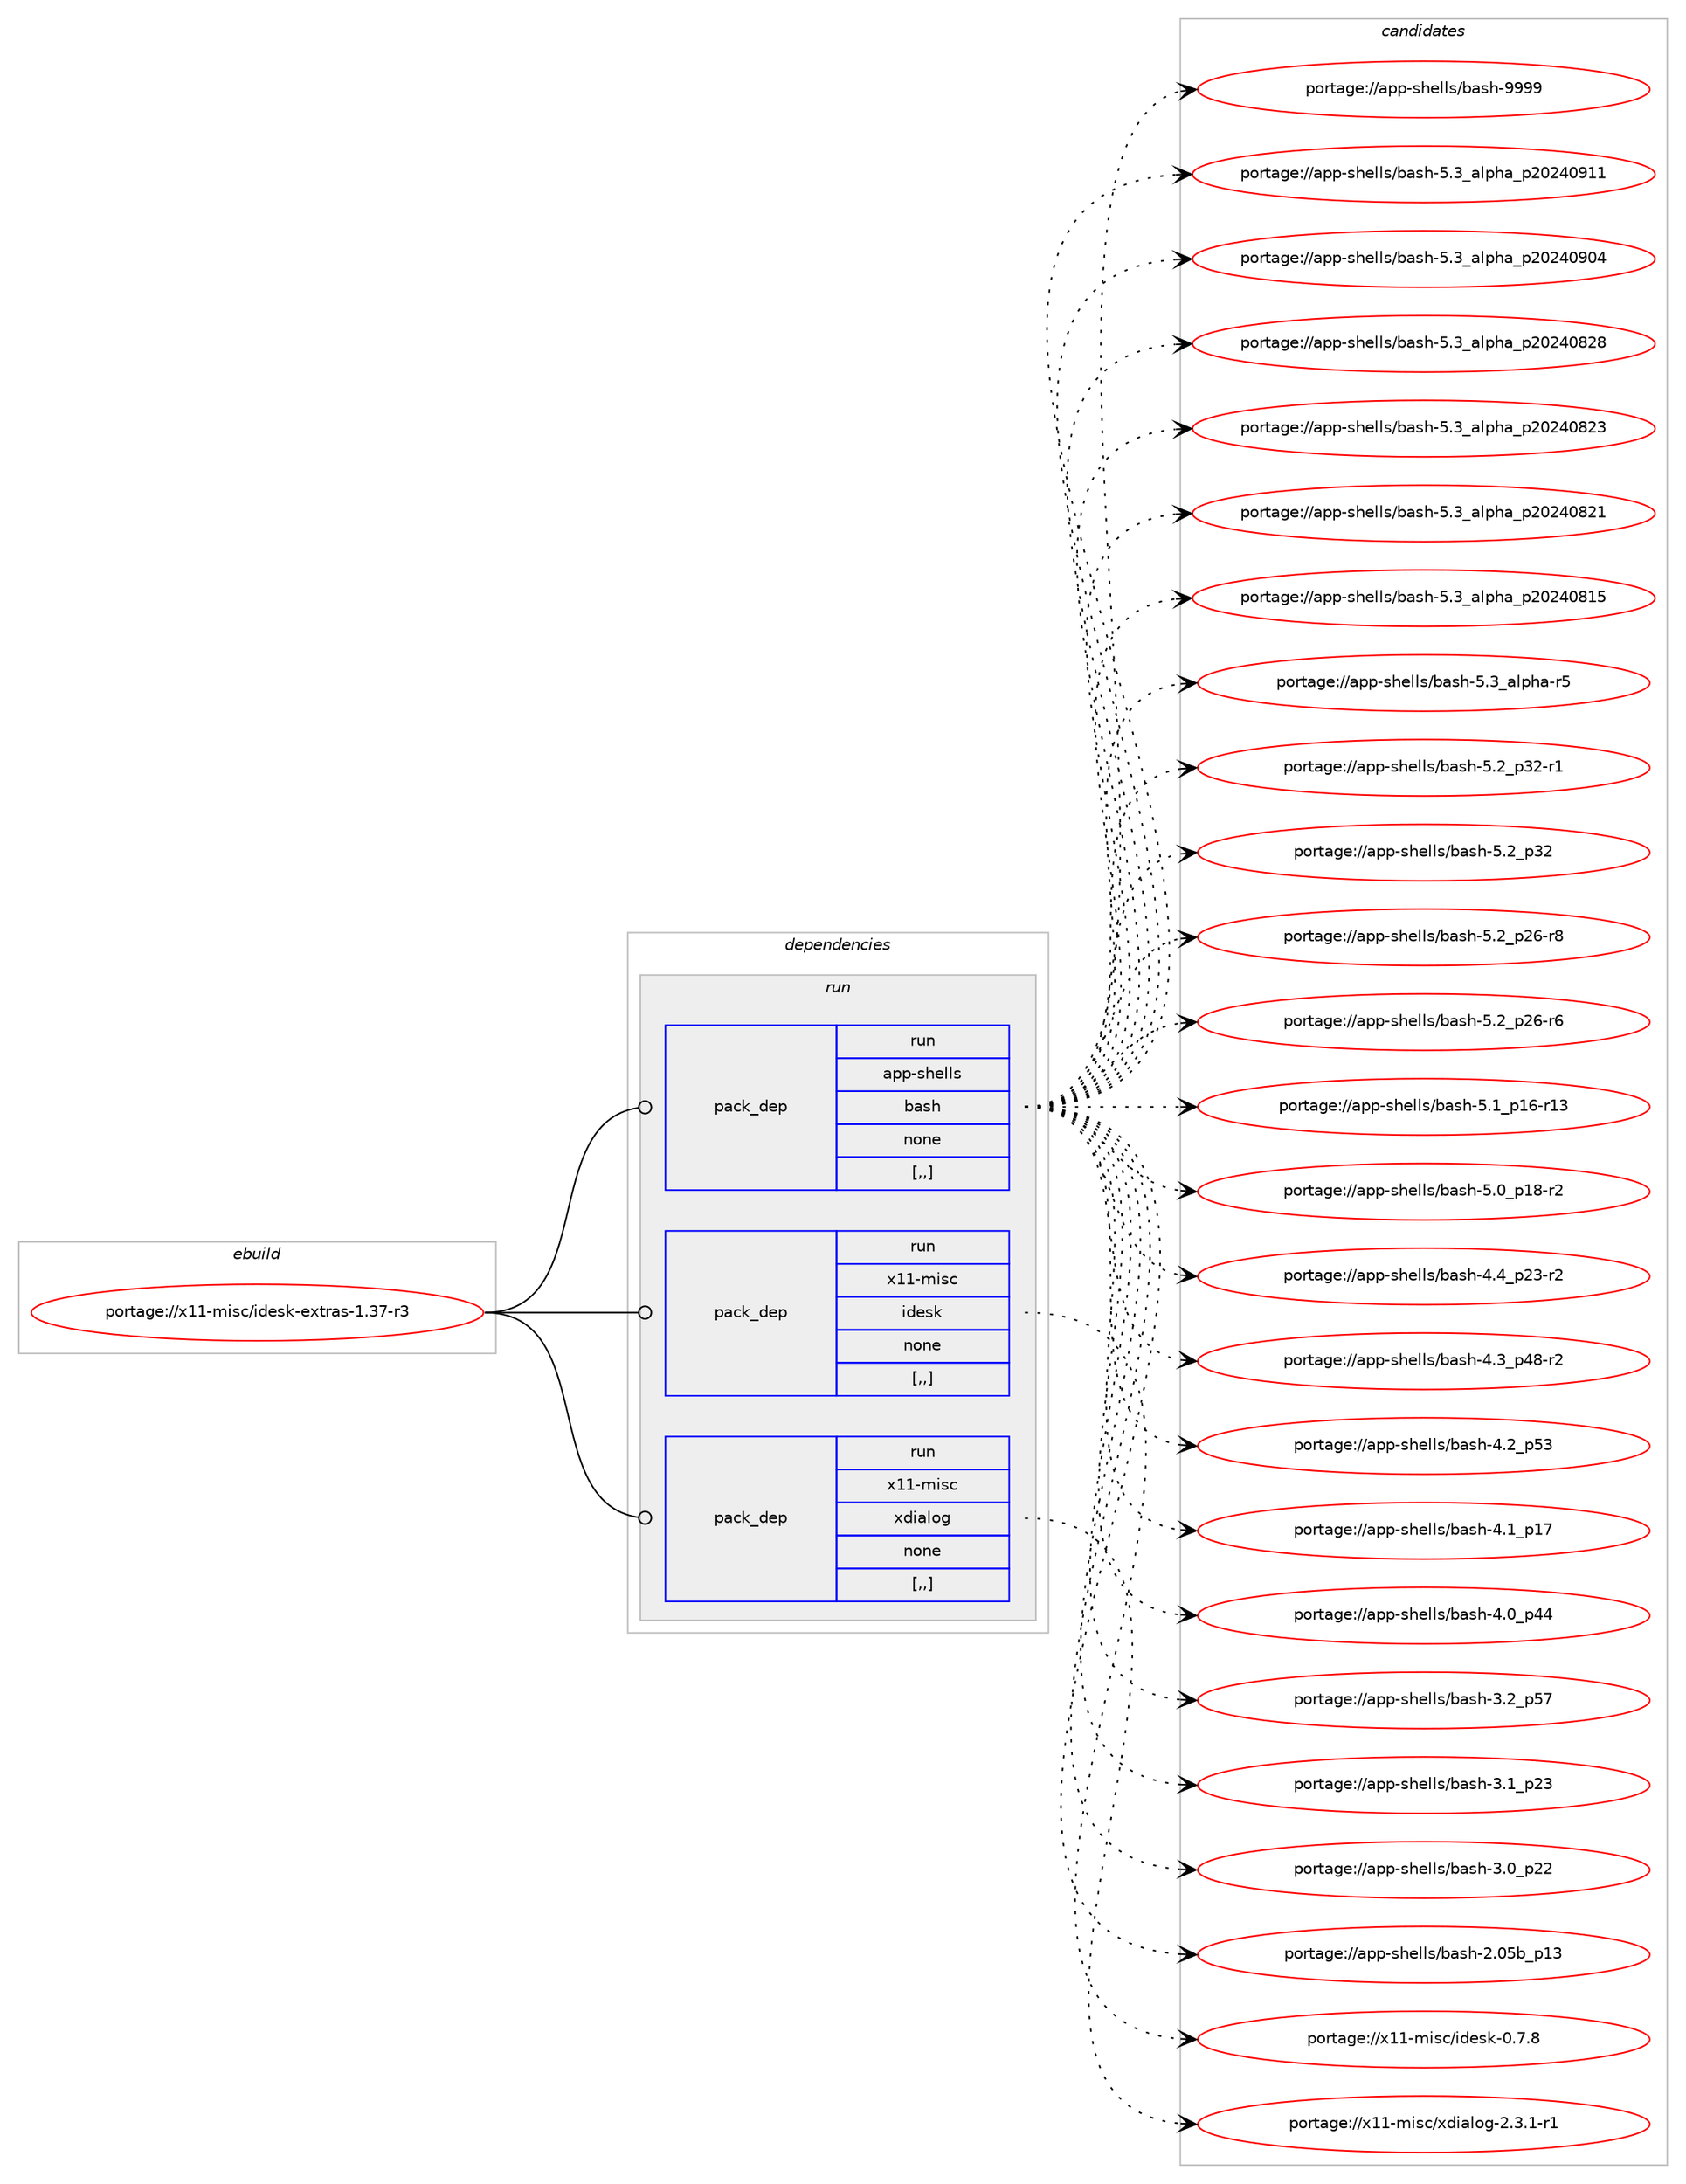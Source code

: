 digraph prolog {

# *************
# Graph options
# *************

newrank=true;
concentrate=true;
compound=true;
graph [rankdir=LR,fontname=Helvetica,fontsize=10,ranksep=1.5];#, ranksep=2.5, nodesep=0.2];
edge  [arrowhead=vee];
node  [fontname=Helvetica,fontsize=10];

# **********
# The ebuild
# **********

subgraph cluster_leftcol {
color=gray;
label=<<i>ebuild</i>>;
id [label="portage://x11-misc/idesk-extras-1.37-r3", color=red, width=4, href="../x11-misc/idesk-extras-1.37-r3.svg"];
}

# ****************
# The dependencies
# ****************

subgraph cluster_midcol {
color=gray;
label=<<i>dependencies</i>>;
subgraph cluster_compile {
fillcolor="#eeeeee";
style=filled;
label=<<i>compile</i>>;
}
subgraph cluster_compileandrun {
fillcolor="#eeeeee";
style=filled;
label=<<i>compile and run</i>>;
}
subgraph cluster_run {
fillcolor="#eeeeee";
style=filled;
label=<<i>run</i>>;
subgraph pack708974 {
dependency973026 [label=<<TABLE BORDER="0" CELLBORDER="1" CELLSPACING="0" CELLPADDING="4" WIDTH="220"><TR><TD ROWSPAN="6" CELLPADDING="30">pack_dep</TD></TR><TR><TD WIDTH="110">run</TD></TR><TR><TD>app-shells</TD></TR><TR><TD>bash</TD></TR><TR><TD>none</TD></TR><TR><TD>[,,]</TD></TR></TABLE>>, shape=none, color=blue];
}
id:e -> dependency973026:w [weight=20,style="solid",arrowhead="odot"];
subgraph pack708975 {
dependency973027 [label=<<TABLE BORDER="0" CELLBORDER="1" CELLSPACING="0" CELLPADDING="4" WIDTH="220"><TR><TD ROWSPAN="6" CELLPADDING="30">pack_dep</TD></TR><TR><TD WIDTH="110">run</TD></TR><TR><TD>x11-misc</TD></TR><TR><TD>idesk</TD></TR><TR><TD>none</TD></TR><TR><TD>[,,]</TD></TR></TABLE>>, shape=none, color=blue];
}
id:e -> dependency973027:w [weight=20,style="solid",arrowhead="odot"];
subgraph pack708976 {
dependency973028 [label=<<TABLE BORDER="0" CELLBORDER="1" CELLSPACING="0" CELLPADDING="4" WIDTH="220"><TR><TD ROWSPAN="6" CELLPADDING="30">pack_dep</TD></TR><TR><TD WIDTH="110">run</TD></TR><TR><TD>x11-misc</TD></TR><TR><TD>xdialog</TD></TR><TR><TD>none</TD></TR><TR><TD>[,,]</TD></TR></TABLE>>, shape=none, color=blue];
}
id:e -> dependency973028:w [weight=20,style="solid",arrowhead="odot"];
}
}

# **************
# The candidates
# **************

subgraph cluster_choices {
rank=same;
color=gray;
label=<<i>candidates</i>>;

subgraph choice708974 {
color=black;
nodesep=1;
choice97112112451151041011081081154798971151044557575757 [label="portage://app-shells/bash-9999", color=red, width=4,href="../app-shells/bash-9999.svg"];
choice971121124511510410110810811547989711510445534651959710811210497951125048505248574949 [label="portage://app-shells/bash-5.3_alpha_p20240911", color=red, width=4,href="../app-shells/bash-5.3_alpha_p20240911.svg"];
choice971121124511510410110810811547989711510445534651959710811210497951125048505248574852 [label="portage://app-shells/bash-5.3_alpha_p20240904", color=red, width=4,href="../app-shells/bash-5.3_alpha_p20240904.svg"];
choice971121124511510410110810811547989711510445534651959710811210497951125048505248565056 [label="portage://app-shells/bash-5.3_alpha_p20240828", color=red, width=4,href="../app-shells/bash-5.3_alpha_p20240828.svg"];
choice971121124511510410110810811547989711510445534651959710811210497951125048505248565051 [label="portage://app-shells/bash-5.3_alpha_p20240823", color=red, width=4,href="../app-shells/bash-5.3_alpha_p20240823.svg"];
choice971121124511510410110810811547989711510445534651959710811210497951125048505248565049 [label="portage://app-shells/bash-5.3_alpha_p20240821", color=red, width=4,href="../app-shells/bash-5.3_alpha_p20240821.svg"];
choice971121124511510410110810811547989711510445534651959710811210497951125048505248564953 [label="portage://app-shells/bash-5.3_alpha_p20240815", color=red, width=4,href="../app-shells/bash-5.3_alpha_p20240815.svg"];
choice9711211245115104101108108115479897115104455346519597108112104974511453 [label="portage://app-shells/bash-5.3_alpha-r5", color=red, width=4,href="../app-shells/bash-5.3_alpha-r5.svg"];
choice9711211245115104101108108115479897115104455346509511251504511449 [label="portage://app-shells/bash-5.2_p32-r1", color=red, width=4,href="../app-shells/bash-5.2_p32-r1.svg"];
choice971121124511510410110810811547989711510445534650951125150 [label="portage://app-shells/bash-5.2_p32", color=red, width=4,href="../app-shells/bash-5.2_p32.svg"];
choice9711211245115104101108108115479897115104455346509511250544511456 [label="portage://app-shells/bash-5.2_p26-r8", color=red, width=4,href="../app-shells/bash-5.2_p26-r8.svg"];
choice9711211245115104101108108115479897115104455346509511250544511454 [label="portage://app-shells/bash-5.2_p26-r6", color=red, width=4,href="../app-shells/bash-5.2_p26-r6.svg"];
choice971121124511510410110810811547989711510445534649951124954451144951 [label="portage://app-shells/bash-5.1_p16-r13", color=red, width=4,href="../app-shells/bash-5.1_p16-r13.svg"];
choice9711211245115104101108108115479897115104455346489511249564511450 [label="portage://app-shells/bash-5.0_p18-r2", color=red, width=4,href="../app-shells/bash-5.0_p18-r2.svg"];
choice9711211245115104101108108115479897115104455246529511250514511450 [label="portage://app-shells/bash-4.4_p23-r2", color=red, width=4,href="../app-shells/bash-4.4_p23-r2.svg"];
choice9711211245115104101108108115479897115104455246519511252564511450 [label="portage://app-shells/bash-4.3_p48-r2", color=red, width=4,href="../app-shells/bash-4.3_p48-r2.svg"];
choice971121124511510410110810811547989711510445524650951125351 [label="portage://app-shells/bash-4.2_p53", color=red, width=4,href="../app-shells/bash-4.2_p53.svg"];
choice971121124511510410110810811547989711510445524649951124955 [label="portage://app-shells/bash-4.1_p17", color=red, width=4,href="../app-shells/bash-4.1_p17.svg"];
choice971121124511510410110810811547989711510445524648951125252 [label="portage://app-shells/bash-4.0_p44", color=red, width=4,href="../app-shells/bash-4.0_p44.svg"];
choice971121124511510410110810811547989711510445514650951125355 [label="portage://app-shells/bash-3.2_p57", color=red, width=4,href="../app-shells/bash-3.2_p57.svg"];
choice971121124511510410110810811547989711510445514649951125051 [label="portage://app-shells/bash-3.1_p23", color=red, width=4,href="../app-shells/bash-3.1_p23.svg"];
choice971121124511510410110810811547989711510445514648951125050 [label="portage://app-shells/bash-3.0_p22", color=red, width=4,href="../app-shells/bash-3.0_p22.svg"];
choice9711211245115104101108108115479897115104455046485398951124951 [label="portage://app-shells/bash-2.05b_p13", color=red, width=4,href="../app-shells/bash-2.05b_p13.svg"];
dependency973026:e -> choice97112112451151041011081081154798971151044557575757:w [style=dotted,weight="100"];
dependency973026:e -> choice971121124511510410110810811547989711510445534651959710811210497951125048505248574949:w [style=dotted,weight="100"];
dependency973026:e -> choice971121124511510410110810811547989711510445534651959710811210497951125048505248574852:w [style=dotted,weight="100"];
dependency973026:e -> choice971121124511510410110810811547989711510445534651959710811210497951125048505248565056:w [style=dotted,weight="100"];
dependency973026:e -> choice971121124511510410110810811547989711510445534651959710811210497951125048505248565051:w [style=dotted,weight="100"];
dependency973026:e -> choice971121124511510410110810811547989711510445534651959710811210497951125048505248565049:w [style=dotted,weight="100"];
dependency973026:e -> choice971121124511510410110810811547989711510445534651959710811210497951125048505248564953:w [style=dotted,weight="100"];
dependency973026:e -> choice9711211245115104101108108115479897115104455346519597108112104974511453:w [style=dotted,weight="100"];
dependency973026:e -> choice9711211245115104101108108115479897115104455346509511251504511449:w [style=dotted,weight="100"];
dependency973026:e -> choice971121124511510410110810811547989711510445534650951125150:w [style=dotted,weight="100"];
dependency973026:e -> choice9711211245115104101108108115479897115104455346509511250544511456:w [style=dotted,weight="100"];
dependency973026:e -> choice9711211245115104101108108115479897115104455346509511250544511454:w [style=dotted,weight="100"];
dependency973026:e -> choice971121124511510410110810811547989711510445534649951124954451144951:w [style=dotted,weight="100"];
dependency973026:e -> choice9711211245115104101108108115479897115104455346489511249564511450:w [style=dotted,weight="100"];
dependency973026:e -> choice9711211245115104101108108115479897115104455246529511250514511450:w [style=dotted,weight="100"];
dependency973026:e -> choice9711211245115104101108108115479897115104455246519511252564511450:w [style=dotted,weight="100"];
dependency973026:e -> choice971121124511510410110810811547989711510445524650951125351:w [style=dotted,weight="100"];
dependency973026:e -> choice971121124511510410110810811547989711510445524649951124955:w [style=dotted,weight="100"];
dependency973026:e -> choice971121124511510410110810811547989711510445524648951125252:w [style=dotted,weight="100"];
dependency973026:e -> choice971121124511510410110810811547989711510445514650951125355:w [style=dotted,weight="100"];
dependency973026:e -> choice971121124511510410110810811547989711510445514649951125051:w [style=dotted,weight="100"];
dependency973026:e -> choice971121124511510410110810811547989711510445514648951125050:w [style=dotted,weight="100"];
dependency973026:e -> choice9711211245115104101108108115479897115104455046485398951124951:w [style=dotted,weight="100"];
}
subgraph choice708975 {
color=black;
nodesep=1;
choice1204949451091051159947105100101115107454846554656 [label="portage://x11-misc/idesk-0.7.8", color=red, width=4,href="../x11-misc/idesk-0.7.8.svg"];
dependency973027:e -> choice1204949451091051159947105100101115107454846554656:w [style=dotted,weight="100"];
}
subgraph choice708976 {
color=black;
nodesep=1;
choice1204949451091051159947120100105971081111034550465146494511449 [label="portage://x11-misc/xdialog-2.3.1-r1", color=red, width=4,href="../x11-misc/xdialog-2.3.1-r1.svg"];
dependency973028:e -> choice1204949451091051159947120100105971081111034550465146494511449:w [style=dotted,weight="100"];
}
}

}
